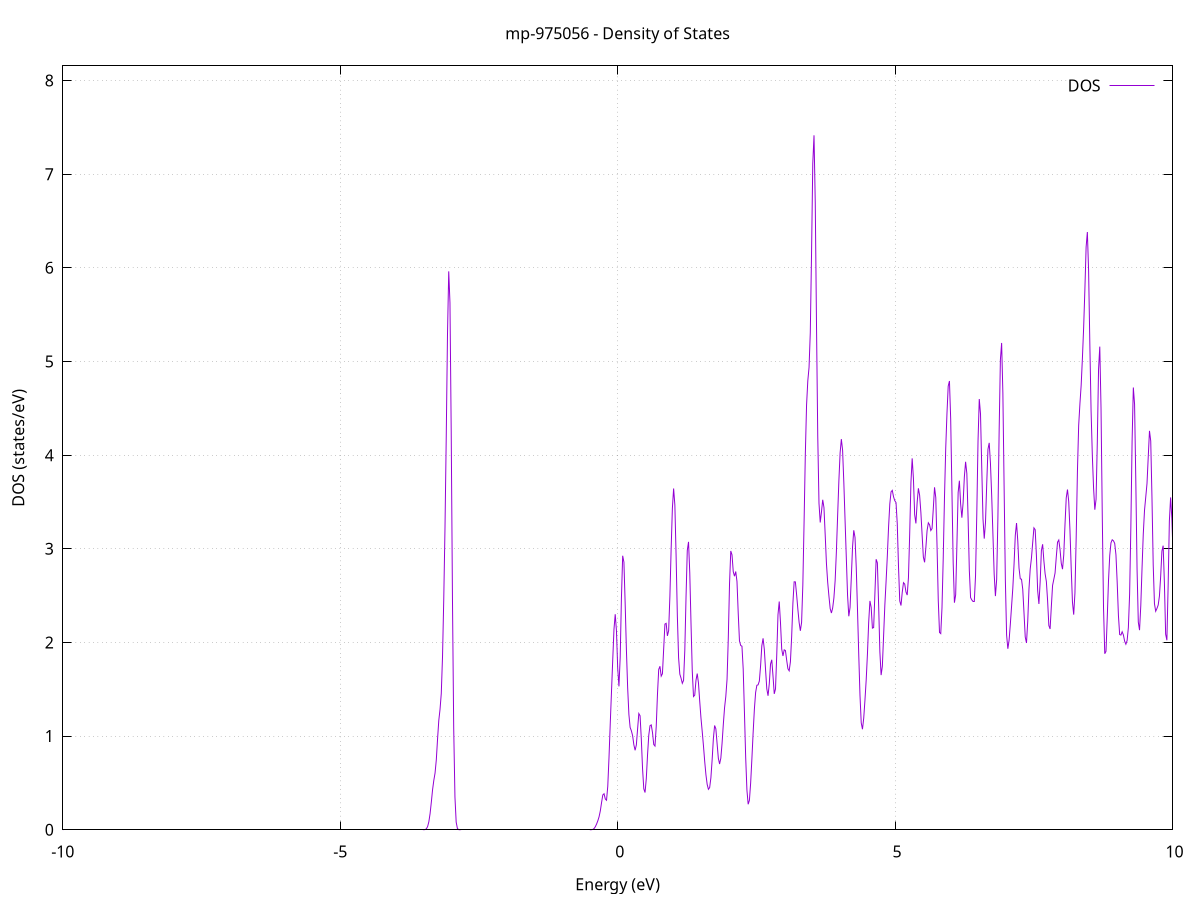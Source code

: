 set title 'mp-975056 - Density of States'
set xlabel 'Energy (eV)'
set ylabel 'DOS (states/eV)'
set grid
set xrange [-10:10]
set yrange [0:8.156]
set xzeroaxis lt -1
set terminal png size 800,600
set output 'mp-975056_dos_gnuplot.png'
plot '-' using 1:2 with lines title 'DOS'
-29.781500 0.000000
-29.759100 0.000000
-29.736700 0.000000
-29.714300 0.000000
-29.691900 0.000000
-29.669500 0.000000
-29.647100 0.000000
-29.624700 0.000000
-29.602300 0.000000
-29.579900 0.000000
-29.557500 0.000000
-29.535100 0.000000
-29.512700 0.000000
-29.490300 0.000000
-29.468000 0.000000
-29.445600 0.000000
-29.423200 0.000000
-29.400800 0.000000
-29.378400 0.000000
-29.356000 0.000000
-29.333600 0.000000
-29.311200 0.000000
-29.288800 0.000000
-29.266400 0.000000
-29.244000 0.000000
-29.221600 0.000000
-29.199200 0.000000
-29.176800 0.000000
-29.154500 0.000000
-29.132100 0.000000
-29.109700 0.000000
-29.087300 0.000000
-29.064900 0.000000
-29.042500 0.000000
-29.020100 0.000000
-28.997700 0.000000
-28.975300 0.000000
-28.952900 0.000000
-28.930500 0.000000
-28.908100 0.000000
-28.885700 0.000000
-28.863300 0.000000
-28.841000 0.000000
-28.818600 0.000000
-28.796200 0.000000
-28.773800 0.000000
-28.751400 0.000000
-28.729000 0.000000
-28.706600 0.000000
-28.684200 0.000000
-28.661800 0.000000
-28.639400 0.000000
-28.617000 0.000000
-28.594600 0.000000
-28.572200 0.000000
-28.549800 0.000000
-28.527500 0.000000
-28.505100 0.000000
-28.482700 0.000000
-28.460300 0.000000
-28.437900 0.000000
-28.415500 0.000000
-28.393100 0.000000
-28.370700 0.000000
-28.348300 0.000000
-28.325900 0.000000
-28.303500 0.000000
-28.281100 0.000000
-28.258700 0.000000
-28.236300 0.000000
-28.214000 0.000000
-28.191600 0.000000
-28.169200 0.000000
-28.146800 0.000000
-28.124400 0.000000
-28.102000 0.000000
-28.079600 0.000000
-28.057200 0.000000
-28.034800 0.000000
-28.012400 0.000000
-27.990000 0.000000
-27.967600 0.000000
-27.945200 0.000000
-27.922800 0.000000
-27.900500 0.000000
-27.878100 0.000900
-27.855700 0.010600
-27.833300 0.089500
-27.810900 0.510800
-27.788500 1.975100
-27.766100 5.176700
-27.743700 9.202000
-27.721300 11.096900
-27.698900 9.079400
-27.676500 5.039600
-27.654100 1.897100
-27.631700 0.484100
-27.609300 0.083700
-27.587000 0.010000
-27.564600 0.004700
-27.542200 0.042400
-27.519800 0.313500
-27.497400 1.576800
-27.475000 5.399500
-27.452600 12.595500
-27.430200 20.025200
-27.407800 21.704300
-27.385400 16.038100
-27.363000 8.078500
-27.340600 2.772800
-27.318200 0.648200
-27.295800 0.103100
-27.273500 0.011200
-27.251100 0.000800
-27.228700 0.000000
-27.206300 0.000000
-27.183900 0.000000
-27.161500 0.000000
-27.139100 0.000000
-27.116700 0.000000
-27.094300 0.000000
-27.071900 0.000000
-27.049500 0.000000
-27.027100 0.000000
-27.004700 0.000000
-26.982300 0.000000
-26.960000 0.000000
-26.937600 0.000000
-26.915200 0.000000
-26.892800 0.000000
-26.870400 0.000000
-26.848000 0.000000
-26.825600 0.000000
-26.803200 0.000000
-26.780800 0.000000
-26.758400 0.000000
-26.736000 0.000000
-26.713600 0.000000
-26.691200 0.000000
-26.668800 0.000000
-26.646500 0.000000
-26.624100 0.000000
-26.601700 0.000000
-26.579300 0.000000
-26.556900 0.000000
-26.534500 0.000000
-26.512100 0.000000
-26.489700 0.000000
-26.467300 0.000000
-26.444900 0.000000
-26.422500 0.000000
-26.400100 0.000000
-26.377700 0.000000
-26.355300 0.000000
-26.332900 0.000000
-26.310600 0.000000
-26.288200 0.000000
-26.265800 0.000000
-26.243400 0.000000
-26.221000 0.000000
-26.198600 0.000000
-26.176200 0.000000
-26.153800 0.000000
-26.131400 0.000000
-26.109000 0.000000
-26.086600 0.000000
-26.064200 0.000000
-26.041800 0.000000
-26.019400 0.000000
-25.997100 0.000000
-25.974700 0.000000
-25.952300 0.000000
-25.929900 0.000000
-25.907500 0.000000
-25.885100 0.000000
-25.862700 0.000000
-25.840300 0.000000
-25.817900 0.000000
-25.795500 0.000000
-25.773100 0.000000
-25.750700 0.000000
-25.728300 0.000000
-25.705900 0.000000
-25.683600 0.000000
-25.661200 0.000000
-25.638800 0.000000
-25.616400 0.000000
-25.594000 0.000000
-25.571600 0.000000
-25.549200 0.000000
-25.526800 0.000000
-25.504400 0.000000
-25.482000 0.000000
-25.459600 0.000000
-25.437200 0.000000
-25.414800 0.000000
-25.392400 0.000000
-25.370100 0.000000
-25.347700 0.000000
-25.325300 0.000000
-25.302900 0.000000
-25.280500 0.000000
-25.258100 0.000000
-25.235700 0.000000
-25.213300 0.000000
-25.190900 0.000000
-25.168500 0.000000
-25.146100 0.000000
-25.123700 0.000000
-25.101300 0.000000
-25.078900 0.000000
-25.056600 0.000000
-25.034200 0.000000
-25.011800 0.000000
-24.989400 0.000000
-24.967000 0.000000
-24.944600 0.000000
-24.922200 0.000000
-24.899800 0.000000
-24.877400 0.000000
-24.855000 0.000000
-24.832600 0.000000
-24.810200 0.000000
-24.787800 0.000000
-24.765400 0.000000
-24.743100 0.000000
-24.720700 0.000000
-24.698300 0.000000
-24.675900 0.000000
-24.653500 0.000000
-24.631100 0.000000
-24.608700 0.000000
-24.586300 0.000000
-24.563900 0.000000
-24.541500 0.000000
-24.519100 0.000000
-24.496700 0.000000
-24.474300 0.000000
-24.451900 0.000000
-24.429600 0.000000
-24.407200 0.000000
-24.384800 0.000000
-24.362400 0.000000
-24.340000 0.000000
-24.317600 0.000000
-24.295200 0.000000
-24.272800 0.000000
-24.250400 0.000000
-24.228000 0.000000
-24.205600 0.000000
-24.183200 0.000000
-24.160800 0.000000
-24.138400 0.000000
-24.116100 0.000000
-24.093700 0.000000
-24.071300 0.000000
-24.048900 0.000000
-24.026500 0.000000
-24.004100 0.000000
-23.981700 0.000000
-23.959300 0.000000
-23.936900 0.000000
-23.914500 0.000000
-23.892100 0.000000
-23.869700 0.000000
-23.847300 0.000000
-23.824900 0.000000
-23.802600 0.000000
-23.780200 0.000000
-23.757800 0.000000
-23.735400 0.000000
-23.713000 0.000000
-23.690600 0.000000
-23.668200 0.000000
-23.645800 0.000000
-23.623400 0.000000
-23.601000 0.000000
-23.578600 0.000000
-23.556200 0.000000
-23.533800 0.000000
-23.511400 0.000000
-23.489100 0.000000
-23.466700 0.000000
-23.444300 0.000000
-23.421900 0.000000
-23.399500 0.000000
-23.377100 0.000000
-23.354700 0.000000
-23.332300 0.000000
-23.309900 0.000000
-23.287500 0.000000
-23.265100 0.000000
-23.242700 0.000000
-23.220300 0.000000
-23.197900 0.000000
-23.175600 0.000000
-23.153200 0.000000
-23.130800 0.000000
-23.108400 0.000000
-23.086000 0.000000
-23.063600 0.000000
-23.041200 0.000000
-23.018800 0.000000
-22.996400 0.000000
-22.974000 0.000000
-22.951600 0.000000
-22.929200 0.000000
-22.906800 0.000000
-22.884400 0.000000
-22.862100 0.000000
-22.839700 0.000000
-22.817300 0.000000
-22.794900 0.000000
-22.772500 0.000000
-22.750100 0.000000
-22.727700 0.000000
-22.705300 0.000000
-22.682900 0.000000
-22.660500 0.000000
-22.638100 0.000000
-22.615700 0.000000
-22.593300 0.000000
-22.570900 0.000000
-22.548500 0.000000
-22.526200 0.000000
-22.503800 0.000000
-22.481400 0.000000
-22.459000 0.000000
-22.436600 0.000000
-22.414200 0.000000
-22.391800 0.000000
-22.369400 0.000000
-22.347000 0.000000
-22.324600 0.000000
-22.302200 0.000000
-22.279800 0.000000
-22.257400 0.000000
-22.235000 0.000000
-22.212700 0.000000
-22.190300 0.000000
-22.167900 0.000000
-22.145500 0.000000
-22.123100 0.000000
-22.100700 0.000000
-22.078300 0.000000
-22.055900 0.000000
-22.033500 0.000000
-22.011100 0.000000
-21.988700 0.000000
-21.966300 0.000000
-21.943900 0.000000
-21.921500 0.000000
-21.899200 0.000000
-21.876800 0.000000
-21.854400 0.000000
-21.832000 0.000000
-21.809600 0.000000
-21.787200 0.000000
-21.764800 0.000000
-21.742400 0.000000
-21.720000 0.000000
-21.697600 0.000000
-21.675200 0.000000
-21.652800 0.000000
-21.630400 0.000000
-21.608000 0.000000
-21.585700 0.000000
-21.563300 0.000000
-21.540900 0.000000
-21.518500 0.000000
-21.496100 0.000000
-21.473700 0.000000
-21.451300 0.000000
-21.428900 0.000000
-21.406500 0.000000
-21.384100 0.000000
-21.361700 0.000000
-21.339300 0.000000
-21.316900 0.000000
-21.294500 0.000000
-21.272200 0.000000
-21.249800 0.000000
-21.227400 0.000000
-21.205000 0.000000
-21.182600 0.000000
-21.160200 0.000000
-21.137800 0.000000
-21.115400 0.000000
-21.093000 0.000000
-21.070600 0.000000
-21.048200 0.000000
-21.025800 0.000000
-21.003400 0.000000
-20.981000 0.000000
-20.958700 0.000000
-20.936300 0.000000
-20.913900 0.000000
-20.891500 0.000000
-20.869100 0.000000
-20.846700 0.000000
-20.824300 0.000000
-20.801900 0.000000
-20.779500 0.000000
-20.757100 0.000000
-20.734700 0.000000
-20.712300 0.000000
-20.689900 0.000000
-20.667500 0.000000
-20.645200 0.000000
-20.622800 0.000000
-20.600400 0.000000
-20.578000 0.000000
-20.555600 0.000000
-20.533200 0.000000
-20.510800 0.000000
-20.488400 0.000000
-20.466000 0.000000
-20.443600 0.000000
-20.421200 0.000000
-20.398800 0.000000
-20.376400 0.000000
-20.354000 0.000000
-20.331700 0.000000
-20.309300 0.000000
-20.286900 0.000000
-20.264500 0.000000
-20.242100 0.000000
-20.219700 0.000000
-20.197300 0.000000
-20.174900 0.000000
-20.152500 0.000000
-20.130100 0.000000
-20.107700 0.000000
-20.085300 0.000000
-20.062900 0.000000
-20.040500 0.000000
-20.018200 0.000000
-19.995800 0.000000
-19.973400 0.000000
-19.951000 0.000000
-19.928600 0.000000
-19.906200 0.000000
-19.883800 0.000000
-19.861400 0.000000
-19.839000 0.000000
-19.816600 0.000000
-19.794200 0.000000
-19.771800 0.000000
-19.749400 0.000000
-19.727000 0.000000
-19.704700 0.000000
-19.682300 0.000000
-19.659900 0.000000
-19.637500 0.000000
-19.615100 0.000000
-19.592700 0.000000
-19.570300 0.000000
-19.547900 0.000000
-19.525500 0.000000
-19.503100 0.000000
-19.480700 0.000000
-19.458300 0.000000
-19.435900 0.000000
-19.413500 0.000000
-19.391200 0.000000
-19.368800 0.000000
-19.346400 0.000000
-19.324000 0.000000
-19.301600 0.000000
-19.279200 0.000000
-19.256800 0.000000
-19.234400 0.000000
-19.212000 0.000000
-19.189600 0.000000
-19.167200 0.000000
-19.144800 0.000000
-19.122400 0.000000
-19.100000 0.000000
-19.077700 0.000000
-19.055300 0.000000
-19.032900 0.000000
-19.010500 0.000000
-18.988100 0.000000
-18.965700 0.000000
-18.943300 0.000000
-18.920900 0.000000
-18.898500 0.000000
-18.876100 0.000000
-18.853700 0.000000
-18.831300 0.000000
-18.808900 0.000000
-18.786500 0.000000
-18.764100 0.000000
-18.741800 0.000000
-18.719400 0.000000
-18.697000 0.000000
-18.674600 0.000000
-18.652200 0.000000
-18.629800 0.000000
-18.607400 0.000000
-18.585000 0.000000
-18.562600 0.000000
-18.540200 0.000000
-18.517800 0.000000
-18.495400 0.000000
-18.473000 0.000000
-18.450600 0.000000
-18.428300 0.000000
-18.405900 0.000000
-18.383500 0.000000
-18.361100 0.000000
-18.338700 0.000000
-18.316300 0.000000
-18.293900 0.000000
-18.271500 0.000000
-18.249100 0.000000
-18.226700 0.000000
-18.204300 0.000000
-18.181900 0.000000
-18.159500 0.000000
-18.137100 0.000000
-18.114800 0.000000
-18.092400 0.000000
-18.070000 0.000000
-18.047600 0.000000
-18.025200 0.000000
-18.002800 0.000000
-17.980400 0.000000
-17.958000 0.000000
-17.935600 0.000000
-17.913200 0.000000
-17.890800 0.000000
-17.868400 0.000000
-17.846000 0.000000
-17.823600 0.000000
-17.801300 0.000000
-17.778900 0.000000
-17.756500 0.000000
-17.734100 0.000000
-17.711700 0.000000
-17.689300 0.000000
-17.666900 0.000000
-17.644500 0.000000
-17.622100 0.000000
-17.599700 0.000000
-17.577300 0.000000
-17.554900 0.000000
-17.532500 0.000000
-17.510100 0.000000
-17.487800 0.000000
-17.465400 0.000000
-17.443000 0.000000
-17.420600 0.000000
-17.398200 0.000000
-17.375800 0.000000
-17.353400 0.000000
-17.331000 0.000000
-17.308600 0.000000
-17.286200 0.000000
-17.263800 0.000000
-17.241400 0.000000
-17.219000 0.000000
-17.196600 0.000000
-17.174300 0.000000
-17.151900 0.000000
-17.129500 0.000000
-17.107100 0.000000
-17.084700 0.000000
-17.062300 0.000000
-17.039900 0.000000
-17.017500 0.000000
-16.995100 0.000000
-16.972700 0.000000
-16.950300 0.000000
-16.927900 0.000000
-16.905500 0.000000
-16.883100 0.000000
-16.860800 0.000000
-16.838400 0.000000
-16.816000 0.000000
-16.793600 0.000000
-16.771200 0.000000
-16.748800 0.000000
-16.726400 0.000000
-16.704000 0.000000
-16.681600 0.000000
-16.659200 0.000000
-16.636800 0.000000
-16.614400 0.000000
-16.592000 0.000000
-16.569600 0.000000
-16.547300 0.000000
-16.524900 0.000000
-16.502500 0.000000
-16.480100 0.000000
-16.457700 0.000000
-16.435300 0.000000
-16.412900 0.000000
-16.390500 0.000000
-16.368100 0.000000
-16.345700 0.000000
-16.323300 0.000000
-16.300900 0.000000
-16.278500 0.000000
-16.256100 0.000000
-16.233800 0.000000
-16.211400 0.000000
-16.189000 0.000000
-16.166600 0.000000
-16.144200 0.000000
-16.121800 0.000000
-16.099400 0.000000
-16.077000 0.000000
-16.054600 0.000000
-16.032200 0.000000
-16.009800 0.000000
-15.987400 0.000000
-15.965000 0.000000
-15.942600 0.000000
-15.920300 0.000000
-15.897900 0.000000
-15.875500 0.000000
-15.853100 0.000000
-15.830700 0.000000
-15.808300 0.000000
-15.785900 0.000000
-15.763500 0.000000
-15.741100 0.000000
-15.718700 0.000000
-15.696300 0.000000
-15.673900 0.000000
-15.651500 0.000000
-15.629100 0.000000
-15.606800 0.000000
-15.584400 0.000000
-15.562000 0.000000
-15.539600 0.000000
-15.517200 0.000000
-15.494800 0.000000
-15.472400 0.000000
-15.450000 0.000000
-15.427600 0.000000
-15.405200 0.000000
-15.382800 0.000000
-15.360400 0.000000
-15.338000 0.000000
-15.315600 0.000000
-15.293300 0.000000
-15.270900 0.000000
-15.248500 0.000000
-15.226100 0.000000
-15.203700 0.000000
-15.181300 0.000000
-15.158900 0.000000
-15.136500 0.000000
-15.114100 0.000000
-15.091700 0.000000
-15.069300 0.000000
-15.046900 0.000000
-15.024500 0.000000
-15.002100 0.000000
-14.979700 0.000000
-14.957400 0.000000
-14.935000 0.000000
-14.912600 0.000000
-14.890200 0.000000
-14.867800 0.000000
-14.845400 0.000000
-14.823000 0.000000
-14.800600 0.000000
-14.778200 0.000000
-14.755800 0.000000
-14.733400 0.000000
-14.711000 0.000000
-14.688600 0.000000
-14.666200 0.000000
-14.643900 0.000000
-14.621500 0.000000
-14.599100 0.000000
-14.576700 0.000000
-14.554300 0.000000
-14.531900 0.000000
-14.509500 0.000000
-14.487100 0.000000
-14.464700 0.000000
-14.442300 0.000000
-14.419900 0.000000
-14.397500 0.000000
-14.375100 0.000000
-14.352700 0.000000
-14.330400 0.000000
-14.308000 0.000000
-14.285600 0.000000
-14.263200 0.000000
-14.240800 0.000000
-14.218400 0.000000
-14.196000 0.000000
-14.173600 0.000000
-14.151200 0.000000
-14.128800 0.000000
-14.106400 0.000000
-14.084000 0.000000
-14.061600 0.000000
-14.039200 0.000000
-14.016900 0.000000
-13.994500 0.000000
-13.972100 0.000000
-13.949700 0.000000
-13.927300 0.000000
-13.904900 0.000000
-13.882500 0.000000
-13.860100 0.000000
-13.837700 0.000000
-13.815300 0.000000
-13.792900 0.000000
-13.770500 0.000000
-13.748100 0.000000
-13.725700 0.000000
-13.703400 0.000000
-13.681000 0.000000
-13.658600 0.000000
-13.636200 0.000000
-13.613800 0.000000
-13.591400 0.000000
-13.569000 0.000000
-13.546600 0.000000
-13.524200 0.000000
-13.501800 0.000000
-13.479400 0.000000
-13.457000 0.000000
-13.434600 0.000000
-13.412200 0.000000
-13.389900 0.000000
-13.367500 0.000000
-13.345100 0.000000
-13.322700 0.000000
-13.300300 0.000000
-13.277900 0.000000
-13.255500 0.000000
-13.233100 0.000000
-13.210700 0.000000
-13.188300 0.000000
-13.165900 0.000000
-13.143500 0.000000
-13.121100 0.000000
-13.098700 0.000000
-13.076400 0.000000
-13.054000 0.000000
-13.031600 0.000000
-13.009200 0.000000
-12.986800 0.000000
-12.964400 0.000000
-12.942000 0.000000
-12.919600 0.000000
-12.897200 0.000000
-12.874800 0.000000
-12.852400 0.000000
-12.830000 0.000000
-12.807600 0.000000
-12.785200 0.000000
-12.762900 0.000000
-12.740500 0.000000
-12.718100 0.000000
-12.695700 0.000000
-12.673300 0.000000
-12.650900 0.000000
-12.628500 0.000000
-12.606100 0.000000
-12.583700 0.000000
-12.561300 0.000000
-12.538900 0.000000
-12.516500 0.000000
-12.494100 0.000000
-12.471700 0.000000
-12.449400 0.000000
-12.427000 0.000000
-12.404600 0.000000
-12.382200 0.000000
-12.359800 0.000000
-12.337400 0.000000
-12.315000 0.000000
-12.292600 0.000000
-12.270200 0.000000
-12.247800 0.000000
-12.225400 0.000000
-12.203000 0.000100
-12.180600 0.000900
-12.158200 0.010300
-12.135900 0.079300
-12.113500 0.426300
-12.091100 1.599200
-12.068700 4.206500
-12.046300 7.794100
-12.023900 10.244200
-12.001500 9.749000
-11.979100 7.457300
-11.956700 6.864100
-11.934300 10.440100
-11.911900 16.725800
-11.889500 20.669200
-11.867100 18.451400
-11.844700 11.762300
-11.822400 5.341300
-11.800000 1.787100
-11.777600 0.737900
-11.755200 1.254800
-11.732800 3.158100
-11.710400 6.658800
-11.688000 11.450800
-11.665600 16.189200
-11.643200 19.240800
-11.620800 20.569400
-11.598400 22.532200
-11.576000 27.647200
-11.553600 34.693200
-11.531200 37.850800
-11.508900 32.324400
-11.486500 20.537500
-11.464100 9.469300
-11.441700 3.124300
-11.419300 0.730800
-11.396900 0.120300
-11.374500 0.013900
-11.352100 0.001100
-11.329700 0.000100
-11.307300 0.000000
-11.284900 0.000000
-11.262500 0.000000
-11.240100 0.000000
-11.217700 0.000000
-11.195400 0.000000
-11.173000 0.000000
-11.150600 0.000000
-11.128200 0.000000
-11.105800 0.000000
-11.083400 0.000000
-11.061000 0.000000
-11.038600 0.000000
-11.016200 0.000000
-10.993800 0.000000
-10.971400 0.000000
-10.949000 0.000000
-10.926600 0.000000
-10.904200 0.000000
-10.881800 0.000000
-10.859500 0.000000
-10.837100 0.000000
-10.814700 0.000000
-10.792300 0.000000
-10.769900 0.000000
-10.747500 0.000000
-10.725100 0.000000
-10.702700 0.000000
-10.680300 0.000000
-10.657900 0.000000
-10.635500 0.000000
-10.613100 0.000000
-10.590700 0.000000
-10.568300 0.000000
-10.546000 0.000000
-10.523600 0.000000
-10.501200 0.000000
-10.478800 0.000000
-10.456400 0.000000
-10.434000 0.000000
-10.411600 0.000000
-10.389200 0.000000
-10.366800 0.000000
-10.344400 0.000000
-10.322000 0.000000
-10.299600 0.000000
-10.277200 0.000000
-10.254800 0.000000
-10.232500 0.000000
-10.210100 0.000000
-10.187700 0.000000
-10.165300 0.000000
-10.142900 0.000000
-10.120500 0.000000
-10.098100 0.000000
-10.075700 0.000000
-10.053300 0.000000
-10.030900 0.000000
-10.008500 0.000000
-9.986100 0.000000
-9.963700 0.000000
-9.941300 0.000000
-9.919000 0.000000
-9.896600 0.000000
-9.874200 0.000000
-9.851800 0.000000
-9.829400 0.000000
-9.807000 0.000000
-9.784600 0.000000
-9.762200 0.000000
-9.739800 0.000000
-9.717400 0.000000
-9.695000 0.000000
-9.672600 0.000000
-9.650200 0.000000
-9.627800 0.000000
-9.605500 0.000000
-9.583100 0.000000
-9.560700 0.000000
-9.538300 0.000000
-9.515900 0.000000
-9.493500 0.000000
-9.471100 0.000000
-9.448700 0.000000
-9.426300 0.000000
-9.403900 0.000000
-9.381500 0.000000
-9.359100 0.000000
-9.336700 0.000000
-9.314300 0.000000
-9.292000 0.000000
-9.269600 0.000000
-9.247200 0.000000
-9.224800 0.000000
-9.202400 0.000000
-9.180000 0.000000
-9.157600 0.000000
-9.135200 0.000000
-9.112800 0.000000
-9.090400 0.000000
-9.068000 0.000000
-9.045600 0.000000
-9.023200 0.000000
-9.000800 0.000000
-8.978500 0.000000
-8.956100 0.000000
-8.933700 0.000000
-8.911300 0.000000
-8.888900 0.000000
-8.866500 0.000000
-8.844100 0.000000
-8.821700 0.000000
-8.799300 0.000000
-8.776900 0.000000
-8.754500 0.000000
-8.732100 0.000000
-8.709700 0.000000
-8.687300 0.000000
-8.665000 0.000000
-8.642600 0.000000
-8.620200 0.000000
-8.597800 0.000000
-8.575400 0.000000
-8.553000 0.000000
-8.530600 0.000000
-8.508200 0.000000
-8.485800 0.000000
-8.463400 0.000000
-8.441000 0.000000
-8.418600 0.000000
-8.396200 0.000000
-8.373800 0.000000
-8.351500 0.000000
-8.329100 0.000000
-8.306700 0.000000
-8.284300 0.000000
-8.261900 0.000000
-8.239500 0.000000
-8.217100 0.000000
-8.194700 0.000000
-8.172300 0.000000
-8.149900 0.000000
-8.127500 0.000000
-8.105100 0.000000
-8.082700 0.000000
-8.060300 0.000000
-8.038000 0.000000
-8.015600 0.000000
-7.993200 0.000000
-7.970800 0.000000
-7.948400 0.000000
-7.926000 0.000000
-7.903600 0.000000
-7.881200 0.000000
-7.858800 0.000000
-7.836400 0.000000
-7.814000 0.000000
-7.791600 0.000000
-7.769200 0.000000
-7.746800 0.000000
-7.724500 0.000000
-7.702100 0.000000
-7.679700 0.000000
-7.657300 0.000000
-7.634900 0.000000
-7.612500 0.000000
-7.590100 0.000000
-7.567700 0.000000
-7.545300 0.000000
-7.522900 0.000000
-7.500500 0.000000
-7.478100 0.000000
-7.455700 0.000000
-7.433300 0.000000
-7.411000 0.000000
-7.388600 0.000000
-7.366200 0.000000
-7.343800 0.000000
-7.321400 0.000000
-7.299000 0.000000
-7.276600 0.000000
-7.254200 0.000000
-7.231800 0.000000
-7.209400 0.000000
-7.187000 0.000000
-7.164600 0.000000
-7.142200 0.000000
-7.119800 0.000000
-7.097400 0.000000
-7.075100 0.000000
-7.052700 0.000000
-7.030300 0.000000
-7.007900 0.000000
-6.985500 0.000000
-6.963100 0.000000
-6.940700 0.000000
-6.918300 0.000000
-6.895900 0.000000
-6.873500 0.000000
-6.851100 0.000000
-6.828700 0.000000
-6.806300 0.000000
-6.783900 0.000000
-6.761600 0.000000
-6.739200 0.000000
-6.716800 0.000000
-6.694400 0.000000
-6.672000 0.000000
-6.649600 0.000000
-6.627200 0.000000
-6.604800 0.000000
-6.582400 0.000000
-6.560000 0.000000
-6.537600 0.000000
-6.515200 0.000000
-6.492800 0.000000
-6.470400 0.000000
-6.448100 0.000000
-6.425700 0.000000
-6.403300 0.000000
-6.380900 0.000000
-6.358500 0.000000
-6.336100 0.000000
-6.313700 0.000000
-6.291300 0.000000
-6.268900 0.000000
-6.246500 0.000000
-6.224100 0.000000
-6.201700 0.000000
-6.179300 0.000000
-6.156900 0.000000
-6.134600 0.000000
-6.112200 0.000000
-6.089800 0.000000
-6.067400 0.000000
-6.045000 0.000000
-6.022600 0.000000
-6.000200 0.000000
-5.977800 0.000000
-5.955400 0.000000
-5.933000 0.000000
-5.910600 0.000000
-5.888200 0.000000
-5.865800 0.000000
-5.843400 0.000000
-5.821100 0.000000
-5.798700 0.000000
-5.776300 0.000000
-5.753900 0.000000
-5.731500 0.000000
-5.709100 0.000000
-5.686700 0.000000
-5.664300 0.000000
-5.641900 0.000000
-5.619500 0.000000
-5.597100 0.000000
-5.574700 0.000000
-5.552300 0.000000
-5.529900 0.000000
-5.507600 0.000000
-5.485200 0.000000
-5.462800 0.000000
-5.440400 0.000000
-5.418000 0.000000
-5.395600 0.000000
-5.373200 0.000000
-5.350800 0.000000
-5.328400 0.000000
-5.306000 0.000000
-5.283600 0.000000
-5.261200 0.000000
-5.238800 0.000000
-5.216400 0.000000
-5.194100 0.000000
-5.171700 0.000000
-5.149300 0.000000
-5.126900 0.000000
-5.104500 0.000000
-5.082100 0.000000
-5.059700 0.000000
-5.037300 0.000000
-5.014900 0.000000
-4.992500 0.000000
-4.970100 0.000000
-4.947700 0.000000
-4.925300 0.000000
-4.902900 0.000000
-4.880600 0.000000
-4.858200 0.000000
-4.835800 0.000000
-4.813400 0.000000
-4.791000 0.000000
-4.768600 0.000000
-4.746200 0.000000
-4.723800 0.000000
-4.701400 0.000000
-4.679000 0.000000
-4.656600 0.000000
-4.634200 0.000000
-4.611800 0.000000
-4.589400 0.000000
-4.567100 0.000000
-4.544700 0.000000
-4.522300 0.000000
-4.499900 0.000000
-4.477500 0.000000
-4.455100 0.000000
-4.432700 0.000000
-4.410300 0.000000
-4.387900 0.000000
-4.365500 0.000000
-4.343100 0.000000
-4.320700 0.000000
-4.298300 0.000000
-4.275900 0.000000
-4.253600 0.000000
-4.231200 0.000000
-4.208800 0.000000
-4.186400 0.000000
-4.164000 0.000000
-4.141600 0.000000
-4.119200 0.000000
-4.096800 0.000000
-4.074400 0.000000
-4.052000 0.000000
-4.029600 0.000000
-4.007200 0.000000
-3.984800 0.000000
-3.962400 0.000000
-3.940100 0.000000
-3.917700 0.000000
-3.895300 0.000000
-3.872900 0.000000
-3.850500 0.000000
-3.828100 0.000000
-3.805700 0.000000
-3.783300 0.000000
-3.760900 0.000000
-3.738500 0.000000
-3.716100 0.000000
-3.693700 0.000000
-3.671300 0.000000
-3.648900 0.000000
-3.626600 0.000000
-3.604200 0.000000
-3.581800 0.000000
-3.559400 0.000000
-3.537000 0.000000
-3.514600 0.000000
-3.492200 0.000400
-3.469800 0.002300
-3.447400 0.010300
-3.425000 0.034100
-3.402600 0.085500
-3.380200 0.173100
-3.357800 0.296000
-3.335400 0.428500
-3.313000 0.527800
-3.290700 0.605700
-3.268300 0.746100
-3.245900 0.967800
-3.223500 1.167000
-3.201100 1.286000
-3.178700 1.454500
-3.156300 1.847900
-3.133900 2.463700
-3.111500 3.229600
-3.089100 4.197900
-3.066700 5.283600
-3.044300 5.962000
-3.021900 5.626100
-2.999500 4.246100
-2.977200 2.479800
-2.954800 1.088800
-2.932400 0.350500
-2.910000 0.081000
-2.887600 0.013300
-2.865200 0.001500
-2.842800 0.000100
-2.820400 0.000000
-2.798000 0.000000
-2.775600 0.000000
-2.753200 0.000000
-2.730800 0.000000
-2.708400 0.000000
-2.686000 0.000000
-2.663700 0.000000
-2.641300 0.000000
-2.618900 0.000000
-2.596500 0.000000
-2.574100 0.000000
-2.551700 0.000000
-2.529300 0.000000
-2.506900 0.000000
-2.484500 0.000000
-2.462100 0.000000
-2.439700 0.000000
-2.417300 0.000000
-2.394900 0.000000
-2.372500 0.000000
-2.350200 0.000000
-2.327800 0.000000
-2.305400 0.000000
-2.283000 0.000000
-2.260600 0.000000
-2.238200 0.000000
-2.215800 0.000000
-2.193400 0.000000
-2.171000 0.000000
-2.148600 0.000000
-2.126200 0.000000
-2.103800 0.000000
-2.081400 0.000000
-2.059000 0.000000
-2.036700 0.000000
-2.014300 0.000000
-1.991900 0.000000
-1.969500 0.000000
-1.947100 0.000000
-1.924700 0.000000
-1.902300 0.000000
-1.879900 0.000000
-1.857500 0.000000
-1.835100 0.000000
-1.812700 0.000000
-1.790300 0.000000
-1.767900 0.000000
-1.745500 0.000000
-1.723200 0.000000
-1.700800 0.000000
-1.678400 0.000000
-1.656000 0.000000
-1.633600 0.000000
-1.611200 0.000000
-1.588800 0.000000
-1.566400 0.000000
-1.544000 0.000000
-1.521600 0.000000
-1.499200 0.000000
-1.476800 0.000000
-1.454400 0.000000
-1.432000 0.000000
-1.409700 0.000000
-1.387300 0.000000
-1.364900 0.000000
-1.342500 0.000000
-1.320100 0.000000
-1.297700 0.000000
-1.275300 0.000000
-1.252900 0.000000
-1.230500 0.000000
-1.208100 0.000000
-1.185700 0.000000
-1.163300 0.000000
-1.140900 0.000000
-1.118500 0.000000
-1.096200 0.000000
-1.073800 0.000000
-1.051400 0.000000
-1.029000 0.000000
-1.006600 0.000000
-0.984200 0.000000
-0.961800 0.000000
-0.939400 0.000000
-0.917000 0.000000
-0.894600 0.000000
-0.872200 0.000000
-0.849800 0.000000
-0.827400 0.000000
-0.805000 0.000000
-0.782700 0.000000
-0.760300 0.000000
-0.737900 0.000000
-0.715500 0.000000
-0.693100 0.000000
-0.670700 0.000000
-0.648300 0.000000
-0.625900 0.000000
-0.603500 0.000000
-0.581100 0.000000
-0.558700 0.000000
-0.536300 0.000000
-0.513900 0.000000
-0.491500 0.000100
-0.469200 0.000800
-0.446800 0.003900
-0.424400 0.013300
-0.402000 0.032600
-0.379600 0.061200
-0.357200 0.095700
-0.334800 0.138700
-0.312400 0.201300
-0.290000 0.289900
-0.267600 0.371900
-0.245200 0.384800
-0.222800 0.328900
-0.200400 0.315600
-0.178000 0.464600
-0.155700 0.773000
-0.133300 1.132800
-0.110900 1.473300
-0.088500 1.813900
-0.066100 2.141400
-0.043700 2.301000
-0.021300 2.122800
0.001100 1.724600
0.023500 1.530800
0.045900 1.841300
0.068300 2.476600
0.090700 2.925700
0.113100 2.857000
0.135500 2.415500
0.157800 1.923500
0.180200 1.519700
0.202600 1.231800
0.225000 1.092900
0.247400 1.056800
0.269800 1.005000
0.292200 0.907400
0.314600 0.848700
0.337000 0.905000
0.359400 1.075400
0.381800 1.240900
0.404200 1.217400
0.426600 0.967100
0.449000 0.651000
0.471400 0.436700
0.493700 0.397800
0.516100 0.544100
0.538500 0.796300
0.560900 1.009100
0.583300 1.111400
0.605700 1.119900
0.628100 1.037900
0.650500 0.910300
0.672900 0.893900
0.695300 1.101300
0.717700 1.446300
0.740100 1.711200
0.762500 1.745800
0.784900 1.640200
0.807200 1.666100
0.829600 1.931900
0.852000 2.196300
0.874400 2.204200
0.896800 2.070100
0.919200 2.126400
0.941600 2.491900
0.964000 2.994200
0.986400 3.431700
1.008800 3.643400
1.031200 3.466900
1.053600 2.923700
1.076000 2.284500
1.098400 1.836400
1.120700 1.661800
1.143100 1.617800
1.165500 1.563700
1.187900 1.594800
1.210300 1.914500
1.232700 2.489200
1.255100 2.982000
1.277500 3.073900
1.299900 2.743400
1.322300 2.202400
1.344700 1.697900
1.367100 1.422500
1.389500 1.437400
1.411900 1.595600
1.434200 1.667700
1.456600 1.567300
1.479000 1.374500
1.501400 1.195700
1.523800 1.052100
1.546200 0.899700
1.568600 0.732800
1.591000 0.588600
1.613400 0.485000
1.635800 0.432200
1.658200 0.450300
1.680600 0.555000
1.703000 0.746900
1.725400 0.974000
1.747700 1.113400
1.770100 1.077700
1.792500 0.918800
1.814900 0.763200
1.837300 0.702300
1.859700 0.764600
1.882100 0.924100
1.904500 1.125400
1.926900 1.302600
1.949300 1.423100
1.971700 1.607000
1.994100 2.043200
2.016500 2.628400
2.038900 2.976900
2.061200 2.935100
2.083600 2.755400
2.106000 2.707300
2.128400 2.757400
2.150800 2.650400
2.173200 2.310700
2.195600 2.016600
2.218000 1.967800
2.240400 1.959900
2.262800 1.717000
2.285200 1.255100
2.307600 0.771800
2.330000 0.423000
2.352400 0.272400
2.374700 0.314800
2.397100 0.499300
2.419500 0.758400
2.441900 1.035500
2.464300 1.286500
2.486700 1.465900
2.509100 1.542600
2.531500 1.547600
2.553900 1.588100
2.576300 1.752100
2.598700 1.964900
2.621100 2.043800
2.643500 1.925900
2.665900 1.707300
2.688200 1.504200
2.710600 1.430700
2.733000 1.560300
2.755400 1.769600
2.777800 1.815200
2.800200 1.640200
2.822600 1.451100
2.845000 1.503600
2.867400 1.865000
2.889800 2.296600
2.912200 2.437300
2.934600 2.214400
2.957000 1.929200
2.979400 1.855500
3.001700 1.921100
3.024100 1.913700
3.046500 1.810400
3.068900 1.718700
3.091300 1.697100
3.113700 1.793000
3.136100 2.061300
3.158500 2.417400
3.180900 2.647200
3.203300 2.646800
3.225700 2.508900
3.248100 2.354200
3.270500 2.214900
3.292900 2.124400
3.315200 2.214000
3.337600 2.613000
3.360000 3.283300
3.382400 4.005700
3.404800 4.534900
3.427200 4.793000
3.449600 4.936800
3.472000 5.306600
3.494400 6.145200
3.516800 7.112900
3.539200 7.414600
3.561600 6.690300
3.584000 5.392700
3.606400 4.202500
3.628700 3.487400
3.651100 3.280800
3.673500 3.393600
3.695900 3.523400
3.718300 3.440600
3.740700 3.149200
3.763100 2.842500
3.785500 2.643400
3.807900 2.495000
3.830300 2.361800
3.852700 2.314100
3.875100 2.367200
3.897500 2.475100
3.919900 2.660600
3.942200 2.967700
3.964600 3.351100
3.987000 3.722100
4.009400 4.023000
4.031800 4.171200
4.054200 4.053200
4.076600 3.704600
4.099000 3.301400
4.121400 2.900400
4.143800 2.503300
4.166200 2.279700
4.188600 2.373700
4.211000 2.687700
4.233400 3.018300
4.255700 3.197600
4.278100 3.121200
4.300500 2.799200
4.322900 2.346700
4.345300 1.870300
4.367700 1.435300
4.390100 1.141100
4.412500 1.073600
4.434900 1.191400
4.457300 1.383600
4.479700 1.601200
4.502100 1.878800
4.524500 2.216600
4.546900 2.443600
4.569300 2.375500
4.591600 2.152900
4.614000 2.159000
4.636400 2.519500
4.658800 2.888400
4.681200 2.849400
4.703600 2.403500
4.726000 1.901600
4.748400 1.651300
4.770800 1.746600
4.793200 2.069300
4.815600 2.397300
4.838000 2.651500
4.860400 2.923400
4.882800 3.233200
4.905100 3.479200
4.927500 3.608000
4.949900 3.623900
4.972300 3.555400
4.994700 3.513700
5.017100 3.493100
5.039500 3.266900
5.061900 2.808500
5.084300 2.443600
5.106700 2.394300
5.129100 2.534300
5.151500 2.638300
5.173900 2.623500
5.196300 2.538700
5.218600 2.505900
5.241000 2.690400
5.263400 3.156500
5.285800 3.705900
5.308200 3.965200
5.330600 3.753600
5.353000 3.364800
5.375400 3.271000
5.397800 3.493100
5.420200 3.645900
5.442600 3.571100
5.465000 3.388800
5.487400 3.148100
5.509800 2.912200
5.532100 2.855700
5.554500 3.008000
5.576900 3.194300
5.599300 3.277300
5.621700 3.256900
5.644100 3.195000
5.666500 3.216200
5.688900 3.428200
5.711300 3.656300
5.733700 3.545700
5.756100 3.037000
5.778500 2.449000
5.800900 2.106700
5.823300 2.094400
5.845600 2.369700
5.868000 2.900600
5.890400 3.545200
5.912800 4.071100
5.935200 4.443900
5.957600 4.736200
5.980000 4.791500
6.002400 4.386100
6.024800 3.617400
6.047200 2.852200
6.069600 2.424500
6.092000 2.507900
6.114400 3.039400
6.136800 3.601900
6.159100 3.727000
6.181500 3.478900
6.203900 3.332400
6.226300 3.492100
6.248700 3.767900
6.271100 3.928900
6.293500 3.804100
6.315900 3.332800
6.338300 2.769700
6.360700 2.479200
6.383100 2.453800
6.405500 2.437300
6.427900 2.437200
6.450300 2.713500
6.472600 3.367900
6.495000 4.149500
6.517400 4.599000
6.539800 4.440800
6.562200 3.865000
6.584600 3.320100
6.607000 3.108800
6.629400 3.277600
6.651800 3.692200
6.674200 4.063000
6.696600 4.130900
6.719000 3.912900
6.741400 3.565900
6.763800 3.150700
6.786100 2.729400
6.808500 2.495200
6.830900 2.672600
6.853300 3.330300
6.875700 4.256300
6.898100 5.017100
6.920500 5.197900
6.942900 4.661800
6.965300 3.656200
6.987700 2.666700
7.010100 2.079700
7.032500 1.932500
7.054900 2.023400
7.077300 2.195100
7.099600 2.385600
7.122000 2.579500
7.144400 2.836500
7.166800 3.144300
7.189200 3.274700
7.211600 3.082800
7.234000 2.794000
7.256400 2.679600
7.278800 2.674900
7.301200 2.567400
7.323600 2.316300
7.346000 2.058300
7.368400 1.994600
7.390800 2.224500
7.413100 2.569100
7.435500 2.783600
7.457900 2.901400
7.480300 3.064800
7.502700 3.223300
7.525100 3.204000
7.547500 2.926600
7.569900 2.553300
7.592300 2.410900
7.614700 2.643700
7.637100 2.981100
7.659500 3.048400
7.681900 2.871500
7.704300 2.732600
7.726600 2.651000
7.749000 2.445800
7.771400 2.181200
7.793800 2.143900
7.816200 2.381400
7.838600 2.608900
7.861000 2.673800
7.883400 2.741200
7.905800 2.915100
7.928200 3.070800
7.950600 3.093800
7.973000 2.992800
7.995400 2.844500
8.017800 2.782500
8.040100 2.934300
8.062500 3.257600
8.084900 3.543600
8.107300 3.632800
8.129700 3.505300
8.152100 3.198800
8.174500 2.791500
8.196900 2.431600
8.219300 2.297100
8.241700 2.527500
8.264100 3.117900
8.286500 3.823300
8.308900 4.316200
8.331300 4.545500
8.353700 4.743400
8.376000 5.029300
8.398400 5.357400
8.420800 5.766900
8.443200 6.221000
8.465600 6.381900
8.488000 5.968000
8.510400 5.181700
8.532800 4.470400
8.555200 3.997600
8.577600 3.648000
8.600000 3.417200
8.622400 3.528600
8.644800 4.134800
8.667200 4.916600
8.689500 5.158500
8.711900 4.501000
8.734300 3.360200
8.756700 2.376100
8.779100 1.879700
8.801500 1.905400
8.823900 2.261000
8.846300 2.655900
8.868700 2.927900
8.891100 3.063500
8.913500 3.096400
8.935900 3.085300
8.958300 3.058000
8.980700 2.936700
9.003000 2.644300
9.025400 2.288400
9.047800 2.084400
9.070200 2.078800
9.092600 2.114100
9.115000 2.080400
9.137400 2.013400
9.159800 1.981200
9.182200 2.020600
9.204600 2.158100
9.227000 2.513200
9.249400 3.232000
9.271800 4.144300
9.294200 4.721900
9.316500 4.543000
9.338900 3.716600
9.361300 2.784200
9.383700 2.217100
9.406100 2.131400
9.428500 2.393900
9.450900 2.791500
9.473300 3.156600
9.495700 3.411700
9.518100 3.552700
9.540500 3.697000
9.562900 3.980800
9.585300 4.259100
9.607700 4.151300
9.630000 3.547700
9.652400 2.828000
9.674800 2.414000
9.697200 2.333200
9.719600 2.362700
9.742000 2.399100
9.764400 2.495300
9.786800 2.705300
9.809200 2.975800
9.831600 3.033400
9.854000 2.636300
9.876400 2.088400
9.898800 2.023500
9.921200 2.599100
9.943500 3.295300
9.965900 3.548400
9.988300 3.326300
10.010700 2.928200
10.033100 2.529000
10.055500 2.258700
10.077900 2.341700
10.100300 2.766000
10.122700 3.163400
10.145100 3.290900
10.167500 3.310700
10.189900 3.443600
10.212300 3.682600
10.234700 3.896100
10.257000 3.948500
10.279400 3.784200
10.301800 3.538900
10.324200 3.485100
10.346600 3.799100
10.369000 4.333900
10.391400 4.687700
10.413800 4.595600
10.436200 4.144500
10.458600 3.570500
10.481000 3.026600
10.503400 2.564200
10.525800 2.216400
10.548200 2.066000
10.570500 2.168900
10.592900 2.411700
10.615300 2.590100
10.637700 2.662900
10.660100 2.808700
10.682500 3.174100
10.704900 3.687700
10.727300 4.162300
10.749700 4.410800
10.772100 4.280700
10.794500 3.809000
10.816900 3.328300
10.839300 3.145000
10.861700 3.161300
10.884000 3.078700
10.906400 2.845100
10.928800 2.699600
10.951200 2.812900
10.973600 3.011700
10.996000 3.023500
11.018400 2.871200
11.040800 2.787900
11.063200 2.931700
11.085600 3.286600
11.108000 3.602200
11.130400 3.512200
11.152800 2.996100
11.175200 2.503700
11.197500 2.403600
11.219900 2.626700
11.242300 2.899700
11.264700 2.999400
11.287100 2.844300
11.309500 2.516300
11.331900 2.185800
11.354300 2.041800
11.376700 2.184600
11.399100 2.491300
11.421500 2.744200
11.443900 2.882300
11.466300 2.998700
11.488700 3.105200
11.511000 3.062200
11.533400 2.841700
11.555800 2.655500
11.578200 2.698200
11.600600 2.930300
11.623000 3.175100
11.645400 3.317900
11.667800 3.381600
11.690200 3.423400
11.712600 3.362000
11.735000 3.100600
11.757400 2.872100
11.779800 3.077200
11.802200 3.667600
11.824500 4.086500
11.846900 3.941100
11.869300 3.462500
11.891700 3.180300
11.914100 3.260200
11.936500 3.398800
11.958900 3.371300
11.981300 3.242200
12.003700 3.060500
12.026100 2.821000
12.048500 2.621200
12.070900 2.611400
12.093300 2.791700
12.115700 2.898000
12.138100 2.668800
12.160400 2.196200
12.182800 1.877200
12.205200 2.096400
12.227600 2.896200
12.250000 3.817000
12.272400 4.201500
12.294800 3.863300
12.317200 3.246000
12.339600 2.820500
12.362000 2.710400
12.384400 2.843900
12.406800 3.073600
12.429200 3.242500
12.451600 3.297500
12.473900 3.236000
12.496300 3.006300
12.518700 2.561700
12.541100 1.951100
12.563500 1.344800
12.585900 0.942900
12.608300 0.781800
12.630700 0.698300
12.653100 0.553200
12.675500 0.375500
12.697900 0.258600
12.720300 0.225000
12.742700 0.226700
12.765100 0.232700
12.787400 0.253800
12.809800 0.291400
12.832200 0.322500
12.854600 0.317500
12.877000 0.260100
12.899400 0.183700
12.921800 0.153700
12.944200 0.185800
12.966600 0.218200
12.989000 0.189200
13.011400 0.113700
13.033800 0.046800
13.056200 0.013200
13.078600 0.002500
13.100900 0.000300
13.123300 0.000000
13.145700 0.000000
13.168100 0.000000
13.190500 0.000000
13.212900 0.000000
13.235300 0.000000
13.257700 0.000000
13.280100 0.000000
13.302500 0.000000
13.324900 0.000000
13.347300 0.000000
13.369700 0.000000
13.392100 0.000000
13.414400 0.000000
13.436800 0.000000
13.459200 0.000000
13.481600 0.000000
13.504000 0.000000
13.526400 0.000000
13.548800 0.000000
13.571200 0.000000
13.593600 0.000000
13.616000 0.000000
13.638400 0.000000
13.660800 0.000000
13.683200 0.000000
13.705600 0.000000
13.727900 0.000000
13.750300 0.000000
13.772700 0.000000
13.795100 0.000000
13.817500 0.000000
13.839900 0.000000
13.862300 0.000000
13.884700 0.000000
13.907100 0.000000
13.929500 0.000000
13.951900 0.000000
13.974300 0.000000
13.996700 0.000000
14.019100 0.000000
14.041400 0.000000
14.063800 0.000000
14.086200 0.000000
14.108600 0.000000
14.131000 0.000000
14.153400 0.000000
14.175800 0.000000
14.198200 0.000000
14.220600 0.000000
14.243000 0.000000
14.265400 0.000000
14.287800 0.000000
14.310200 0.000000
14.332600 0.000000
14.354900 0.000000
14.377300 0.000000
14.399700 0.000000
14.422100 0.000000
14.444500 0.000000
14.466900 0.000000
14.489300 0.000000
14.511700 0.000000
14.534100 0.000000
14.556500 0.000000
14.578900 0.000000
14.601300 0.000000
14.623700 0.000000
14.646100 0.000000
14.668400 0.000000
14.690800 0.000000
14.713200 0.000000
14.735600 0.000000
14.758000 0.000000
14.780400 0.000000
14.802800 0.000000
14.825200 0.000000
14.847600 0.000000
14.870000 0.000000
14.892400 0.000000
14.914800 0.000000
14.937200 0.000000
14.959600 0.000000
14.981900 0.000000
15.004300 0.000000
e
